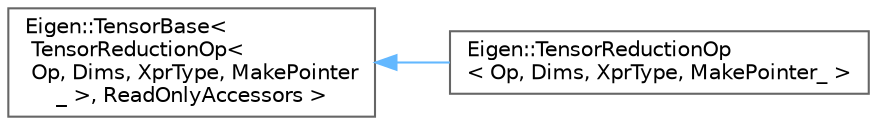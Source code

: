 digraph "类继承关系图"
{
 // LATEX_PDF_SIZE
  bgcolor="transparent";
  edge [fontname=Helvetica,fontsize=10,labelfontname=Helvetica,labelfontsize=10];
  node [fontname=Helvetica,fontsize=10,shape=box,height=0.2,width=0.4];
  rankdir="LR";
  Node0 [id="Node000000",label="Eigen::TensorBase\<\l TensorReductionOp\<\l Op, Dims, XprType, MakePointer\l_ \>, ReadOnlyAccessors \>",height=0.2,width=0.4,color="grey40", fillcolor="white", style="filled",URL="$class_eigen_1_1_tensor_base.html",tooltip=" "];
  Node0 -> Node1 [id="edge4763_Node000000_Node000001",dir="back",color="steelblue1",style="solid",tooltip=" "];
  Node1 [id="Node000001",label="Eigen::TensorReductionOp\l\< Op, Dims, XprType, MakePointer_ \>",height=0.2,width=0.4,color="grey40", fillcolor="white", style="filled",URL="$class_eigen_1_1_tensor_reduction_op.html",tooltip=" "];
}
